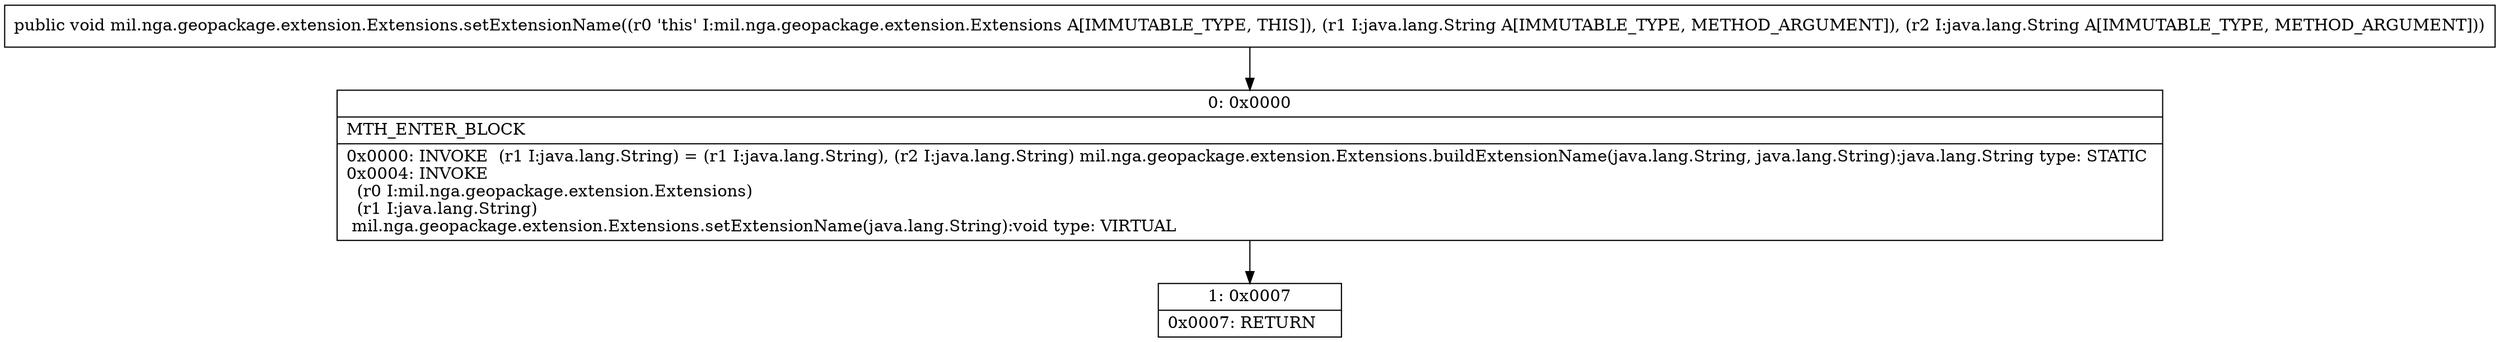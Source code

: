 digraph "CFG formil.nga.geopackage.extension.Extensions.setExtensionName(Ljava\/lang\/String;Ljava\/lang\/String;)V" {
Node_0 [shape=record,label="{0\:\ 0x0000|MTH_ENTER_BLOCK\l|0x0000: INVOKE  (r1 I:java.lang.String) = (r1 I:java.lang.String), (r2 I:java.lang.String) mil.nga.geopackage.extension.Extensions.buildExtensionName(java.lang.String, java.lang.String):java.lang.String type: STATIC \l0x0004: INVOKE  \l  (r0 I:mil.nga.geopackage.extension.Extensions)\l  (r1 I:java.lang.String)\l mil.nga.geopackage.extension.Extensions.setExtensionName(java.lang.String):void type: VIRTUAL \l}"];
Node_1 [shape=record,label="{1\:\ 0x0007|0x0007: RETURN   \l}"];
MethodNode[shape=record,label="{public void mil.nga.geopackage.extension.Extensions.setExtensionName((r0 'this' I:mil.nga.geopackage.extension.Extensions A[IMMUTABLE_TYPE, THIS]), (r1 I:java.lang.String A[IMMUTABLE_TYPE, METHOD_ARGUMENT]), (r2 I:java.lang.String A[IMMUTABLE_TYPE, METHOD_ARGUMENT])) }"];
MethodNode -> Node_0;
Node_0 -> Node_1;
}

